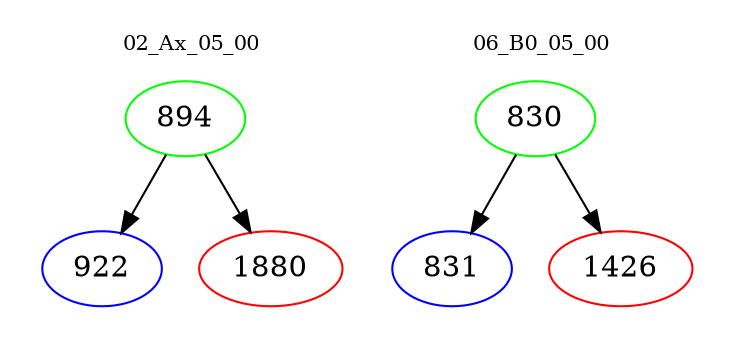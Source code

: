 digraph{
subgraph cluster_0 {
color = white
label = "02_Ax_05_00";
fontsize=10;
T0_894 [label="894", color="green"]
T0_894 -> T0_922 [color="black"]
T0_922 [label="922", color="blue"]
T0_894 -> T0_1880 [color="black"]
T0_1880 [label="1880", color="red"]
}
subgraph cluster_1 {
color = white
label = "06_B0_05_00";
fontsize=10;
T1_830 [label="830", color="green"]
T1_830 -> T1_831 [color="black"]
T1_831 [label="831", color="blue"]
T1_830 -> T1_1426 [color="black"]
T1_1426 [label="1426", color="red"]
}
}
